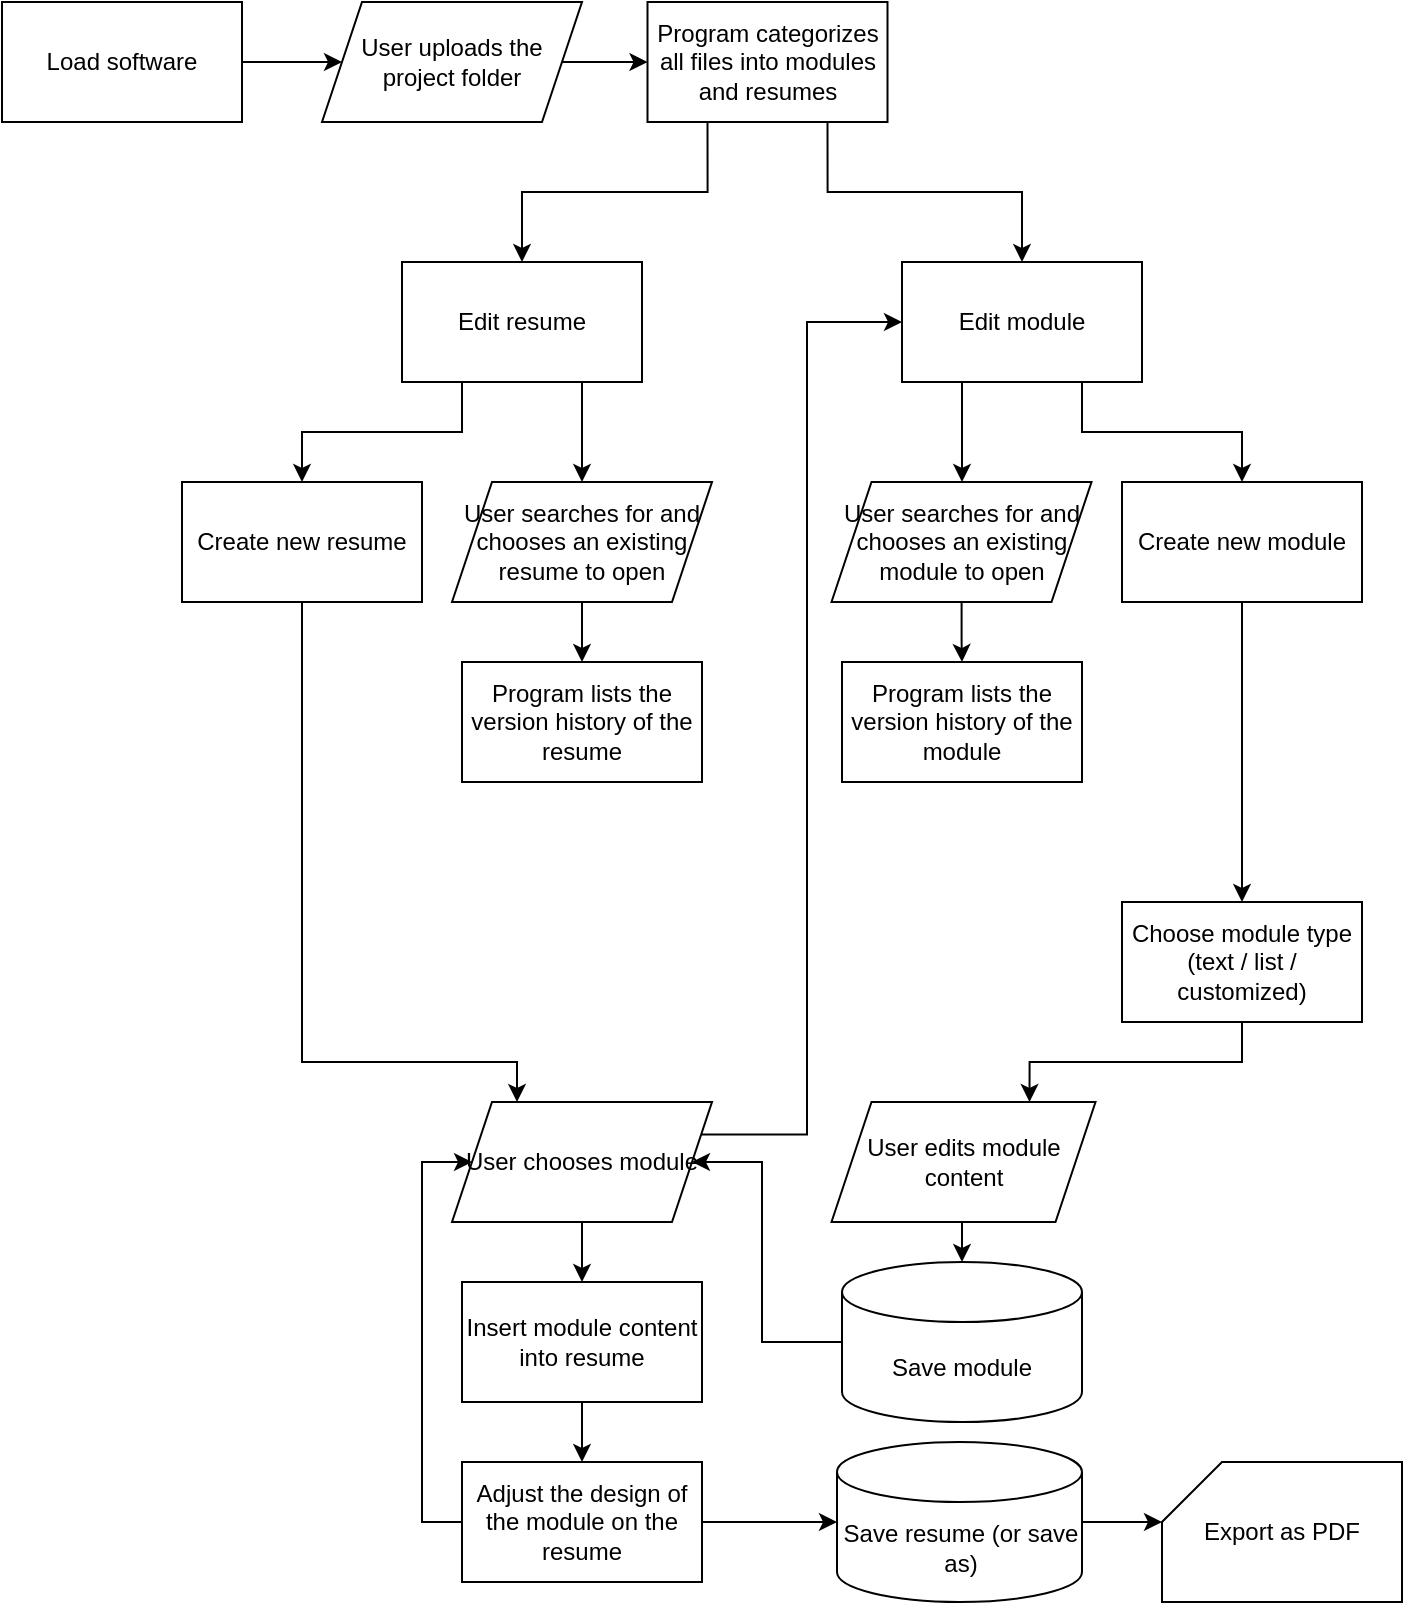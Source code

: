 <mxfile version="24.2.0" type="github">
  <diagram id="C5RBs43oDa-KdzZeNtuy" name="Page-1">
    <mxGraphModel dx="757" dy="429" grid="1" gridSize="10" guides="1" tooltips="1" connect="1" arrows="1" fold="1" page="1" pageScale="1" pageWidth="827" pageHeight="1169" math="0" shadow="0">
      <root>
        <mxCell id="WIyWlLk6GJQsqaUBKTNV-0" />
        <mxCell id="WIyWlLk6GJQsqaUBKTNV-1" parent="WIyWlLk6GJQsqaUBKTNV-0" />
        <mxCell id="3DFPzXDgEYmW15P_XWXH-18" style="edgeStyle=orthogonalEdgeStyle;rounded=0;orthogonalLoop=1;jettySize=auto;html=1;entryX=0;entryY=0.5;entryDx=0;entryDy=0;" edge="1" parent="WIyWlLk6GJQsqaUBKTNV-1" source="AKeT4MHCHxbARzdKqN5t-0" target="3DFPzXDgEYmW15P_XWXH-17">
          <mxGeometry relative="1" as="geometry" />
        </mxCell>
        <mxCell id="AKeT4MHCHxbARzdKqN5t-0" value="Load software" style="rounded=0;whiteSpace=wrap;html=1;" parent="WIyWlLk6GJQsqaUBKTNV-1" vertex="1">
          <mxGeometry x="40" y="40" width="120" height="60" as="geometry" />
        </mxCell>
        <mxCell id="3DFPzXDgEYmW15P_XWXH-34" style="edgeStyle=orthogonalEdgeStyle;rounded=0;orthogonalLoop=1;jettySize=auto;html=1;entryX=0.25;entryY=0;entryDx=0;entryDy=0;" edge="1" parent="WIyWlLk6GJQsqaUBKTNV-1" source="AKeT4MHCHxbARzdKqN5t-10" target="AKeT4MHCHxbARzdKqN5t-60">
          <mxGeometry relative="1" as="geometry">
            <Array as="points">
              <mxPoint x="190" y="570" />
              <mxPoint x="298" y="570" />
            </Array>
          </mxGeometry>
        </mxCell>
        <mxCell id="AKeT4MHCHxbARzdKqN5t-10" value="Create new resume" style="rounded=0;whiteSpace=wrap;html=1;" parent="WIyWlLk6GJQsqaUBKTNV-1" vertex="1">
          <mxGeometry x="130" y="280" width="120" height="60" as="geometry" />
        </mxCell>
        <mxCell id="AKeT4MHCHxbARzdKqN5t-19" value="Create new module" style="rounded=0;whiteSpace=wrap;html=1;" parent="WIyWlLk6GJQsqaUBKTNV-1" vertex="1">
          <mxGeometry x="600" y="280" width="120" height="60" as="geometry" />
        </mxCell>
        <mxCell id="AKeT4MHCHxbARzdKqN5t-22" value="" style="endArrow=classic;html=1;rounded=0;exitX=0.5;exitY=1;exitDx=0;exitDy=0;entryX=0.5;entryY=0;entryDx=0;entryDy=0;" parent="WIyWlLk6GJQsqaUBKTNV-1" source="AKeT4MHCHxbARzdKqN5t-19" edge="1" target="AKeT4MHCHxbARzdKqN5t-23">
          <mxGeometry width="50" height="50" relative="1" as="geometry">
            <mxPoint x="710" y="350" as="sourcePoint" />
            <mxPoint x="640" y="360" as="targetPoint" />
          </mxGeometry>
        </mxCell>
        <mxCell id="3DFPzXDgEYmW15P_XWXH-32" style="edgeStyle=orthogonalEdgeStyle;rounded=0;orthogonalLoop=1;jettySize=auto;html=1;exitX=0.5;exitY=1;exitDx=0;exitDy=0;entryX=0.75;entryY=0;entryDx=0;entryDy=0;" edge="1" parent="WIyWlLk6GJQsqaUBKTNV-1" source="AKeT4MHCHxbARzdKqN5t-23" target="AKeT4MHCHxbARzdKqN5t-59">
          <mxGeometry relative="1" as="geometry" />
        </mxCell>
        <mxCell id="AKeT4MHCHxbARzdKqN5t-23" value="Choose module type (text / list / customized)" style="rounded=0;whiteSpace=wrap;html=1;" parent="WIyWlLk6GJQsqaUBKTNV-1" vertex="1">
          <mxGeometry x="600" y="490" width="120" height="60" as="geometry" />
        </mxCell>
        <mxCell id="3DFPzXDgEYmW15P_XWXH-7" style="edgeStyle=orthogonalEdgeStyle;rounded=0;orthogonalLoop=1;jettySize=auto;html=1;exitX=0.25;exitY=1;exitDx=0;exitDy=0;entryX=0.5;entryY=0;entryDx=0;entryDy=0;" edge="1" parent="WIyWlLk6GJQsqaUBKTNV-1" source="AKeT4MHCHxbARzdKqN5t-24" target="AKeT4MHCHxbARzdKqN5t-10">
          <mxGeometry relative="1" as="geometry" />
        </mxCell>
        <mxCell id="AKeT4MHCHxbARzdKqN5t-24" value="Edit resume" style="rounded=0;whiteSpace=wrap;html=1;" parent="WIyWlLk6GJQsqaUBKTNV-1" vertex="1">
          <mxGeometry x="240" y="170" width="120" height="60" as="geometry" />
        </mxCell>
        <mxCell id="3DFPzXDgEYmW15P_XWXH-8" style="edgeStyle=orthogonalEdgeStyle;rounded=0;orthogonalLoop=1;jettySize=auto;html=1;exitX=0.75;exitY=1;exitDx=0;exitDy=0;entryX=0.5;entryY=0;entryDx=0;entryDy=0;" edge="1" parent="WIyWlLk6GJQsqaUBKTNV-1" source="AKeT4MHCHxbARzdKqN5t-27" target="AKeT4MHCHxbARzdKqN5t-19">
          <mxGeometry relative="1" as="geometry" />
        </mxCell>
        <mxCell id="AKeT4MHCHxbARzdKqN5t-27" value="Edit module" style="rounded=0;whiteSpace=wrap;html=1;" parent="WIyWlLk6GJQsqaUBKTNV-1" vertex="1">
          <mxGeometry x="490" y="170" width="120" height="60" as="geometry" />
        </mxCell>
        <mxCell id="AKeT4MHCHxbARzdKqN5t-33" value="" style="endArrow=classic;html=1;rounded=0;exitX=0.25;exitY=1;exitDx=0;exitDy=0;" parent="WIyWlLk6GJQsqaUBKTNV-1" source="AKeT4MHCHxbARzdKqN5t-27" edge="1">
          <mxGeometry width="50" height="50" relative="1" as="geometry">
            <mxPoint x="550" y="230" as="sourcePoint" />
            <mxPoint x="520" y="280" as="targetPoint" />
          </mxGeometry>
        </mxCell>
        <mxCell id="AKeT4MHCHxbARzdKqN5t-34" value="" style="endArrow=classic;html=1;rounded=0;exitX=0.75;exitY=1;exitDx=0;exitDy=0;entryX=0.5;entryY=0;entryDx=0;entryDy=0;" parent="WIyWlLk6GJQsqaUBKTNV-1" source="AKeT4MHCHxbARzdKqN5t-24" target="3DFPzXDgEYmW15P_XWXH-2" edge="1">
          <mxGeometry width="50" height="50" relative="1" as="geometry">
            <mxPoint x="510" y="240" as="sourcePoint" />
            <mxPoint x="330" y="270" as="targetPoint" />
          </mxGeometry>
        </mxCell>
        <mxCell id="AKeT4MHCHxbARzdKqN5t-40" value="" style="endArrow=classic;html=1;rounded=0;exitX=0.5;exitY=1;exitDx=0;exitDy=0;" parent="WIyWlLk6GJQsqaUBKTNV-1" edge="1">
          <mxGeometry width="50" height="50" relative="1" as="geometry">
            <mxPoint x="330" y="650" as="sourcePoint" />
            <mxPoint x="330" y="680" as="targetPoint" />
          </mxGeometry>
        </mxCell>
        <mxCell id="AKeT4MHCHxbARzdKqN5t-50" style="edgeStyle=orthogonalEdgeStyle;rounded=0;orthogonalLoop=1;jettySize=auto;html=1;exitX=0.5;exitY=1;exitDx=0;exitDy=0;" parent="WIyWlLk6GJQsqaUBKTNV-1" source="AKeT4MHCHxbARzdKqN5t-41" target="AKeT4MHCHxbARzdKqN5t-49" edge="1">
          <mxGeometry relative="1" as="geometry" />
        </mxCell>
        <mxCell id="AKeT4MHCHxbARzdKqN5t-41" value="Insert module content into resume" style="rounded=0;whiteSpace=wrap;html=1;" parent="WIyWlLk6GJQsqaUBKTNV-1" vertex="1">
          <mxGeometry x="270" y="680" width="120" height="60" as="geometry" />
        </mxCell>
        <mxCell id="AKeT4MHCHxbARzdKqN5t-47" style="edgeStyle=orthogonalEdgeStyle;rounded=0;orthogonalLoop=1;jettySize=auto;html=1;exitX=0.5;exitY=1;exitDx=0;exitDy=0;entryX=0.5;entryY=0;entryDx=0;entryDy=0;entryPerimeter=0;" parent="WIyWlLk6GJQsqaUBKTNV-1" target="AKeT4MHCHxbARzdKqN5t-46" edge="1">
          <mxGeometry relative="1" as="geometry">
            <mxPoint x="520" y="650" as="sourcePoint" />
          </mxGeometry>
        </mxCell>
        <mxCell id="AKeT4MHCHxbARzdKqN5t-61" style="edgeStyle=orthogonalEdgeStyle;rounded=0;orthogonalLoop=1;jettySize=auto;html=1;exitX=0;exitY=0.5;exitDx=0;exitDy=0;exitPerimeter=0;entryX=1;entryY=0.5;entryDx=0;entryDy=0;" parent="WIyWlLk6GJQsqaUBKTNV-1" source="AKeT4MHCHxbARzdKqN5t-46" target="AKeT4MHCHxbARzdKqN5t-60" edge="1">
          <mxGeometry relative="1" as="geometry">
            <Array as="points">
              <mxPoint x="420" y="710" />
              <mxPoint x="420" y="620" />
            </Array>
          </mxGeometry>
        </mxCell>
        <mxCell id="AKeT4MHCHxbARzdKqN5t-46" value="Save module" style="shape=cylinder3;whiteSpace=wrap;html=1;boundedLbl=1;backgroundOutline=1;size=15;" parent="WIyWlLk6GJQsqaUBKTNV-1" vertex="1">
          <mxGeometry x="460" y="670" width="120" height="80" as="geometry" />
        </mxCell>
        <mxCell id="AKeT4MHCHxbARzdKqN5t-51" style="edgeStyle=orthogonalEdgeStyle;rounded=0;orthogonalLoop=1;jettySize=auto;html=1;exitX=0;exitY=0.25;exitDx=0;exitDy=0;entryX=0;entryY=0.5;entryDx=0;entryDy=0;" parent="WIyWlLk6GJQsqaUBKTNV-1" source="AKeT4MHCHxbARzdKqN5t-49" target="AKeT4MHCHxbARzdKqN5t-60" edge="1">
          <mxGeometry relative="1" as="geometry">
            <mxPoint x="270" y="620" as="targetPoint" />
            <Array as="points">
              <mxPoint x="270" y="800" />
              <mxPoint x="250" y="800" />
              <mxPoint x="250" y="620" />
            </Array>
          </mxGeometry>
        </mxCell>
        <mxCell id="AKeT4MHCHxbARzdKqN5t-58" style="edgeStyle=orthogonalEdgeStyle;rounded=0;orthogonalLoop=1;jettySize=auto;html=1;exitX=1;exitY=0.5;exitDx=0;exitDy=0;" parent="WIyWlLk6GJQsqaUBKTNV-1" source="AKeT4MHCHxbARzdKqN5t-49" target="AKeT4MHCHxbARzdKqN5t-54" edge="1">
          <mxGeometry relative="1" as="geometry" />
        </mxCell>
        <mxCell id="AKeT4MHCHxbARzdKqN5t-49" value="Adjust the design of the module on the resume" style="rounded=0;whiteSpace=wrap;html=1;" parent="WIyWlLk6GJQsqaUBKTNV-1" vertex="1">
          <mxGeometry x="270" y="770" width="120" height="60" as="geometry" />
        </mxCell>
        <mxCell id="AKeT4MHCHxbARzdKqN5t-66" style="edgeStyle=orthogonalEdgeStyle;rounded=0;orthogonalLoop=1;jettySize=auto;html=1;exitX=1;exitY=0.5;exitDx=0;exitDy=0;exitPerimeter=0;entryX=0;entryY=0;entryDx=0;entryDy=30;entryPerimeter=0;" parent="WIyWlLk6GJQsqaUBKTNV-1" source="AKeT4MHCHxbARzdKqN5t-54" target="AKeT4MHCHxbARzdKqN5t-64" edge="1">
          <mxGeometry relative="1" as="geometry" />
        </mxCell>
        <mxCell id="AKeT4MHCHxbARzdKqN5t-54" value="Save resume (or save as)" style="shape=cylinder3;whiteSpace=wrap;html=1;boundedLbl=1;backgroundOutline=1;size=15;" parent="WIyWlLk6GJQsqaUBKTNV-1" vertex="1">
          <mxGeometry x="457.5" y="760" width="122.5" height="80" as="geometry" />
        </mxCell>
        <mxCell id="AKeT4MHCHxbARzdKqN5t-59" value="User edits module content" style="shape=parallelogram;perimeter=parallelogramPerimeter;whiteSpace=wrap;html=1;fixedSize=1;" parent="WIyWlLk6GJQsqaUBKTNV-1" vertex="1">
          <mxGeometry x="454.75" y="590" width="132" height="60" as="geometry" />
        </mxCell>
        <mxCell id="3DFPzXDgEYmW15P_XWXH-26" style="edgeStyle=orthogonalEdgeStyle;rounded=0;orthogonalLoop=1;jettySize=auto;html=1;exitX=1;exitY=0.25;exitDx=0;exitDy=0;entryX=0;entryY=0.5;entryDx=0;entryDy=0;" edge="1" parent="WIyWlLk6GJQsqaUBKTNV-1" source="AKeT4MHCHxbARzdKqN5t-60" target="AKeT4MHCHxbARzdKqN5t-27">
          <mxGeometry relative="1" as="geometry" />
        </mxCell>
        <mxCell id="AKeT4MHCHxbARzdKqN5t-60" value="User chooses module" style="shape=parallelogram;perimeter=parallelogramPerimeter;whiteSpace=wrap;html=1;fixedSize=1;" parent="WIyWlLk6GJQsqaUBKTNV-1" vertex="1">
          <mxGeometry x="265" y="590" width="130" height="60" as="geometry" />
        </mxCell>
        <mxCell id="AKeT4MHCHxbARzdKqN5t-64" value="Export as PDF" style="shape=card;whiteSpace=wrap;html=1;rotation=0;" parent="WIyWlLk6GJQsqaUBKTNV-1" vertex="1">
          <mxGeometry x="620" y="770" width="120" height="70" as="geometry" />
        </mxCell>
        <mxCell id="3DFPzXDgEYmW15P_XWXH-30" style="edgeStyle=orthogonalEdgeStyle;rounded=0;orthogonalLoop=1;jettySize=auto;html=1;entryX=0.5;entryY=0;entryDx=0;entryDy=0;" edge="1" parent="WIyWlLk6GJQsqaUBKTNV-1" source="3DFPzXDgEYmW15P_XWXH-2" target="3DFPzXDgEYmW15P_XWXH-29">
          <mxGeometry relative="1" as="geometry" />
        </mxCell>
        <mxCell id="3DFPzXDgEYmW15P_XWXH-2" value="User searches for and chooses an existing resume to open" style="shape=parallelogram;perimeter=parallelogramPerimeter;whiteSpace=wrap;html=1;fixedSize=1;" vertex="1" parent="WIyWlLk6GJQsqaUBKTNV-1">
          <mxGeometry x="265" y="280" width="130" height="60" as="geometry" />
        </mxCell>
        <mxCell id="3DFPzXDgEYmW15P_XWXH-31" style="edgeStyle=orthogonalEdgeStyle;rounded=0;orthogonalLoop=1;jettySize=auto;html=1;entryX=0.5;entryY=0;entryDx=0;entryDy=0;" edge="1" parent="WIyWlLk6GJQsqaUBKTNV-1" source="3DFPzXDgEYmW15P_XWXH-3" target="3DFPzXDgEYmW15P_XWXH-28">
          <mxGeometry relative="1" as="geometry" />
        </mxCell>
        <mxCell id="3DFPzXDgEYmW15P_XWXH-3" value="User searches for and chooses an existing module to open" style="shape=parallelogram;perimeter=parallelogramPerimeter;whiteSpace=wrap;html=1;fixedSize=1;" vertex="1" parent="WIyWlLk6GJQsqaUBKTNV-1">
          <mxGeometry x="454.75" y="280" width="130" height="60" as="geometry" />
        </mxCell>
        <mxCell id="3DFPzXDgEYmW15P_XWXH-21" style="edgeStyle=orthogonalEdgeStyle;rounded=0;orthogonalLoop=1;jettySize=auto;html=1;exitX=1;exitY=0.5;exitDx=0;exitDy=0;entryX=0;entryY=0.5;entryDx=0;entryDy=0;" edge="1" parent="WIyWlLk6GJQsqaUBKTNV-1" source="3DFPzXDgEYmW15P_XWXH-17" target="3DFPzXDgEYmW15P_XWXH-20">
          <mxGeometry relative="1" as="geometry" />
        </mxCell>
        <mxCell id="3DFPzXDgEYmW15P_XWXH-17" value="User uploads the project folder" style="shape=parallelogram;perimeter=parallelogramPerimeter;whiteSpace=wrap;html=1;fixedSize=1;" vertex="1" parent="WIyWlLk6GJQsqaUBKTNV-1">
          <mxGeometry x="200" y="40" width="130" height="60" as="geometry" />
        </mxCell>
        <mxCell id="3DFPzXDgEYmW15P_XWXH-23" style="edgeStyle=orthogonalEdgeStyle;rounded=0;orthogonalLoop=1;jettySize=auto;html=1;exitX=0.75;exitY=1;exitDx=0;exitDy=0;entryX=0.5;entryY=0;entryDx=0;entryDy=0;" edge="1" parent="WIyWlLk6GJQsqaUBKTNV-1" source="3DFPzXDgEYmW15P_XWXH-20" target="AKeT4MHCHxbARzdKqN5t-27">
          <mxGeometry relative="1" as="geometry" />
        </mxCell>
        <mxCell id="3DFPzXDgEYmW15P_XWXH-24" style="edgeStyle=orthogonalEdgeStyle;rounded=0;orthogonalLoop=1;jettySize=auto;html=1;exitX=0.25;exitY=1;exitDx=0;exitDy=0;entryX=0.5;entryY=0;entryDx=0;entryDy=0;" edge="1" parent="WIyWlLk6GJQsqaUBKTNV-1" source="3DFPzXDgEYmW15P_XWXH-20" target="AKeT4MHCHxbARzdKqN5t-24">
          <mxGeometry relative="1" as="geometry" />
        </mxCell>
        <mxCell id="3DFPzXDgEYmW15P_XWXH-20" value="Program categorizes all files into modules and resumes" style="rounded=0;whiteSpace=wrap;html=1;" vertex="1" parent="WIyWlLk6GJQsqaUBKTNV-1">
          <mxGeometry x="362.75" y="40" width="120" height="60" as="geometry" />
        </mxCell>
        <mxCell id="3DFPzXDgEYmW15P_XWXH-28" value="Program lists the version history of the module" style="rounded=0;whiteSpace=wrap;html=1;" vertex="1" parent="WIyWlLk6GJQsqaUBKTNV-1">
          <mxGeometry x="460" y="370" width="120" height="60" as="geometry" />
        </mxCell>
        <mxCell id="3DFPzXDgEYmW15P_XWXH-29" value="Program lists the version history of the resume" style="rounded=0;whiteSpace=wrap;html=1;" vertex="1" parent="WIyWlLk6GJQsqaUBKTNV-1">
          <mxGeometry x="270" y="370" width="120" height="60" as="geometry" />
        </mxCell>
      </root>
    </mxGraphModel>
  </diagram>
</mxfile>
